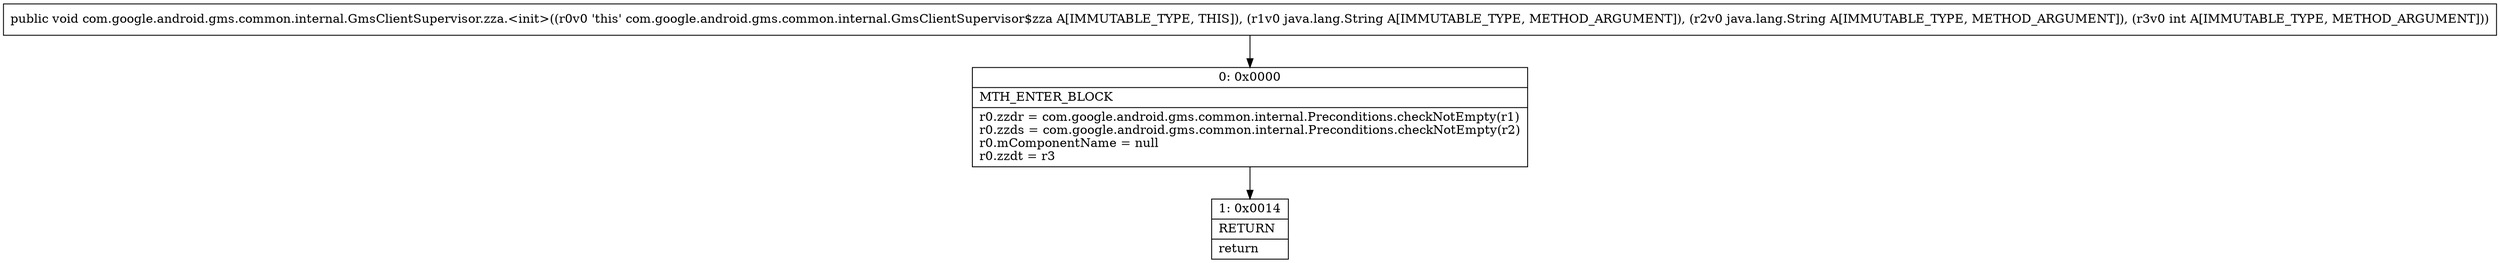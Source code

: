 digraph "CFG forcom.google.android.gms.common.internal.GmsClientSupervisor.zza.\<init\>(Ljava\/lang\/String;Ljava\/lang\/String;I)V" {
Node_0 [shape=record,label="{0\:\ 0x0000|MTH_ENTER_BLOCK\l|r0.zzdr = com.google.android.gms.common.internal.Preconditions.checkNotEmpty(r1)\lr0.zzds = com.google.android.gms.common.internal.Preconditions.checkNotEmpty(r2)\lr0.mComponentName = null\lr0.zzdt = r3\l}"];
Node_1 [shape=record,label="{1\:\ 0x0014|RETURN\l|return\l}"];
MethodNode[shape=record,label="{public void com.google.android.gms.common.internal.GmsClientSupervisor.zza.\<init\>((r0v0 'this' com.google.android.gms.common.internal.GmsClientSupervisor$zza A[IMMUTABLE_TYPE, THIS]), (r1v0 java.lang.String A[IMMUTABLE_TYPE, METHOD_ARGUMENT]), (r2v0 java.lang.String A[IMMUTABLE_TYPE, METHOD_ARGUMENT]), (r3v0 int A[IMMUTABLE_TYPE, METHOD_ARGUMENT])) }"];
MethodNode -> Node_0;
Node_0 -> Node_1;
}

